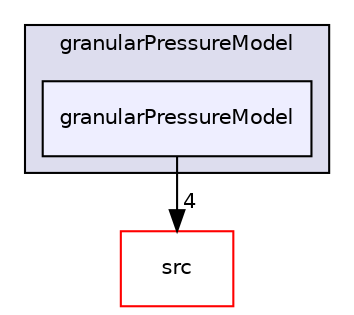 digraph "applications/solvers/multiphase/twoPhaseEulerFoam/phaseCompressibleTurbulenceModels/kineticTheoryModels/granularPressureModel/granularPressureModel" {
  bgcolor=transparent;
  compound=true
  node [ fontsize="10", fontname="Helvetica"];
  edge [ labelfontsize="10", labelfontname="Helvetica"];
  subgraph clusterdir_8a87f5759e8efc37b819fa36188b226f {
    graph [ bgcolor="#ddddee", pencolor="black", label="granularPressureModel" fontname="Helvetica", fontsize="10", URL="dir_8a87f5759e8efc37b819fa36188b226f.html"]
  dir_5bd5b5e41bd76cd24334f1b3c13ff089 [shape=box, label="granularPressureModel", style="filled", fillcolor="#eeeeff", pencolor="black", URL="dir_5bd5b5e41bd76cd24334f1b3c13ff089.html"];
  }
  dir_68267d1309a1af8e8297ef4c3efbcdba [shape=box label="src" color="red" URL="dir_68267d1309a1af8e8297ef4c3efbcdba.html"];
  dir_5bd5b5e41bd76cd24334f1b3c13ff089->dir_68267d1309a1af8e8297ef4c3efbcdba [headlabel="4", labeldistance=1.5 headhref="dir_000408_000736.html"];
}
